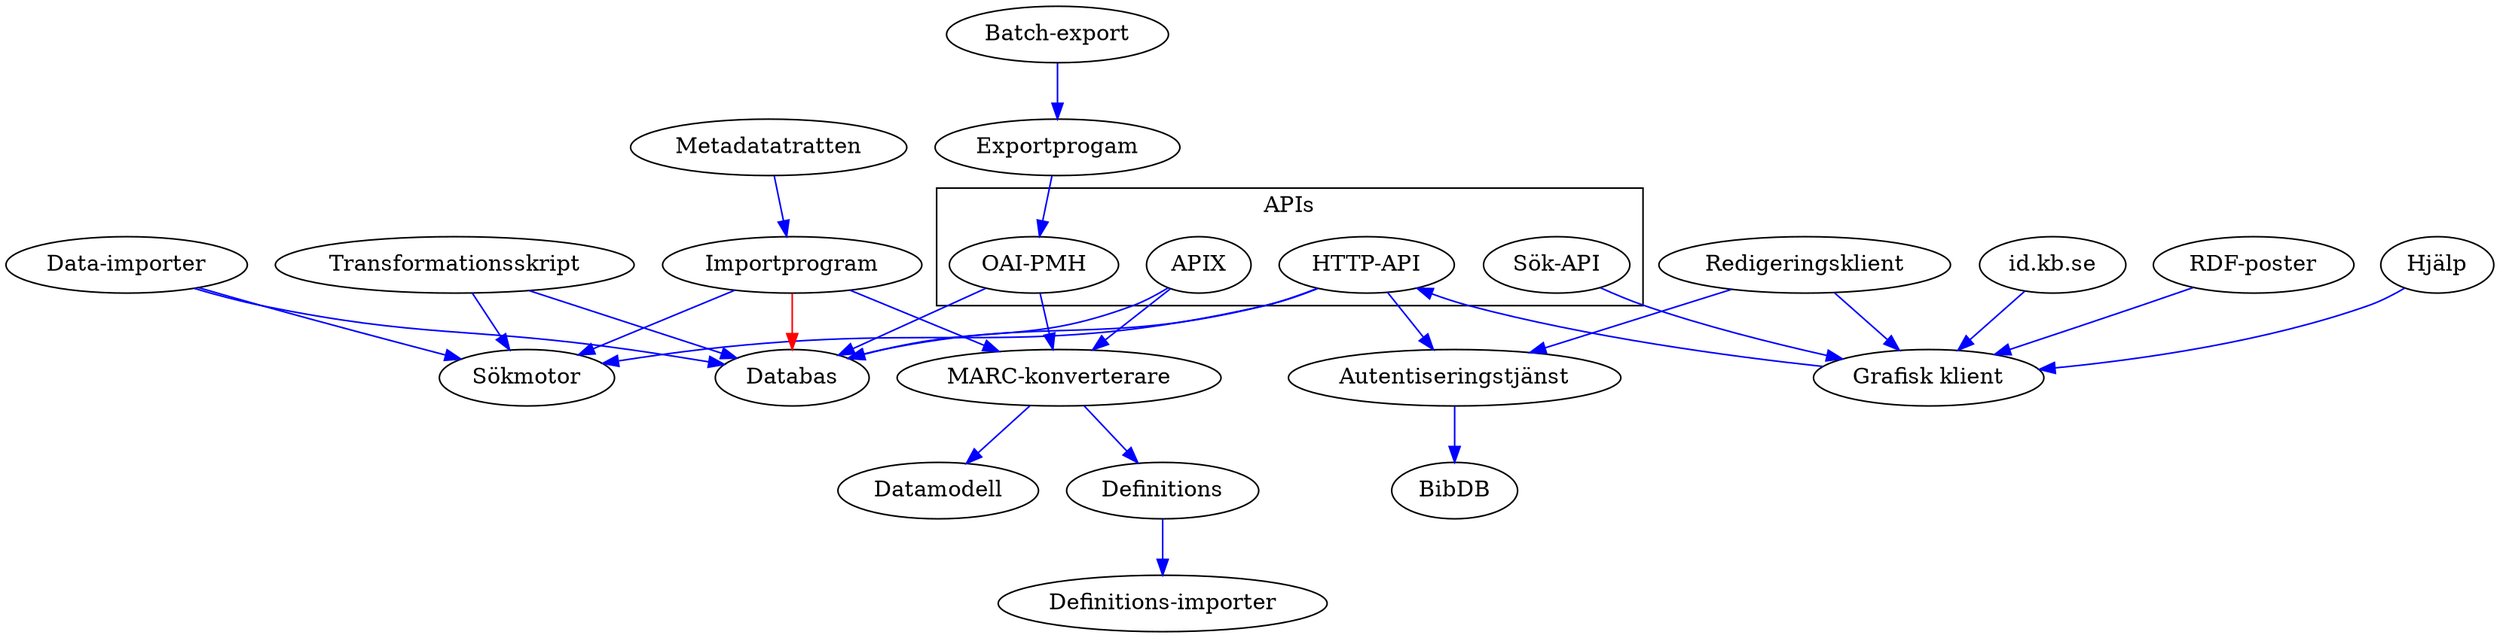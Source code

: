 digraph system_overview {
    edge [color="blue"];
    subgraph cluster_apis {
        graph[style=solid];
        label="APIs";
        apix [label="APIX"];
        http_api [label="HTTP-API"]; // subgraph?
        oaipmh [label="OAI-PMH"];
        search_api [label="Sök-API"];
    }

    auth [label="Autentiseringstjänst"];
    batch [label="Batch-export"];
    bibdb [label="BibDB"];
    data_importer [label="Data-importer"];
    defs_importer [label="Definitions-importer"];
    defs [label="Definitions"];
    editor [label="Redigeringsklient"];
    // export [label="Export"]; // subgraph?
    export_program [label="Exportprogam"];
    help [label="Hjälp"];
    id [label="id.kb.se"];
    import_program [label="Importprogram"];
    lddb [label="Databas"];
    marc_converter [label="MARC-konverterare"];
    metadata_funnel [label="Metadatatratten"];
    model [label="Datamodell"];
    record [label="RDF-poster"];
    search [label="Sökmotor"];
    transform [label="Transformationsskript"];
    viewer [label="Grafisk klient"];

    // solid black edge := depends on
    // solid red edge := writes to
    apix -> lddb;
    apix -> marc_converter;
    auth -> bibdb;
    batch -> export_program;
    defs -> defs_importer;
    data_importer -> lddb;
    data_importer -> search;
    editor -> auth;
    editor -> viewer;
    export_program -> oaipmh;
    help -> viewer;
    http_api -> auth;
    http_api -> lddb;
    http_api -> search;
    id -> viewer;
    import_program -> lddb [color="red"];
    import_program -> marc_converter;
    import_program -> search;
    marc_converter -> defs;
    marc_converter -> model;
    metadata_funnel -> import_program;
    oaipmh -> lddb;
    oaipmh -> marc_converter;
    record -> viewer;
    search_api -> viewer;
    transform -> lddb;
    transform -> search;
    viewer -> http_api;
}
